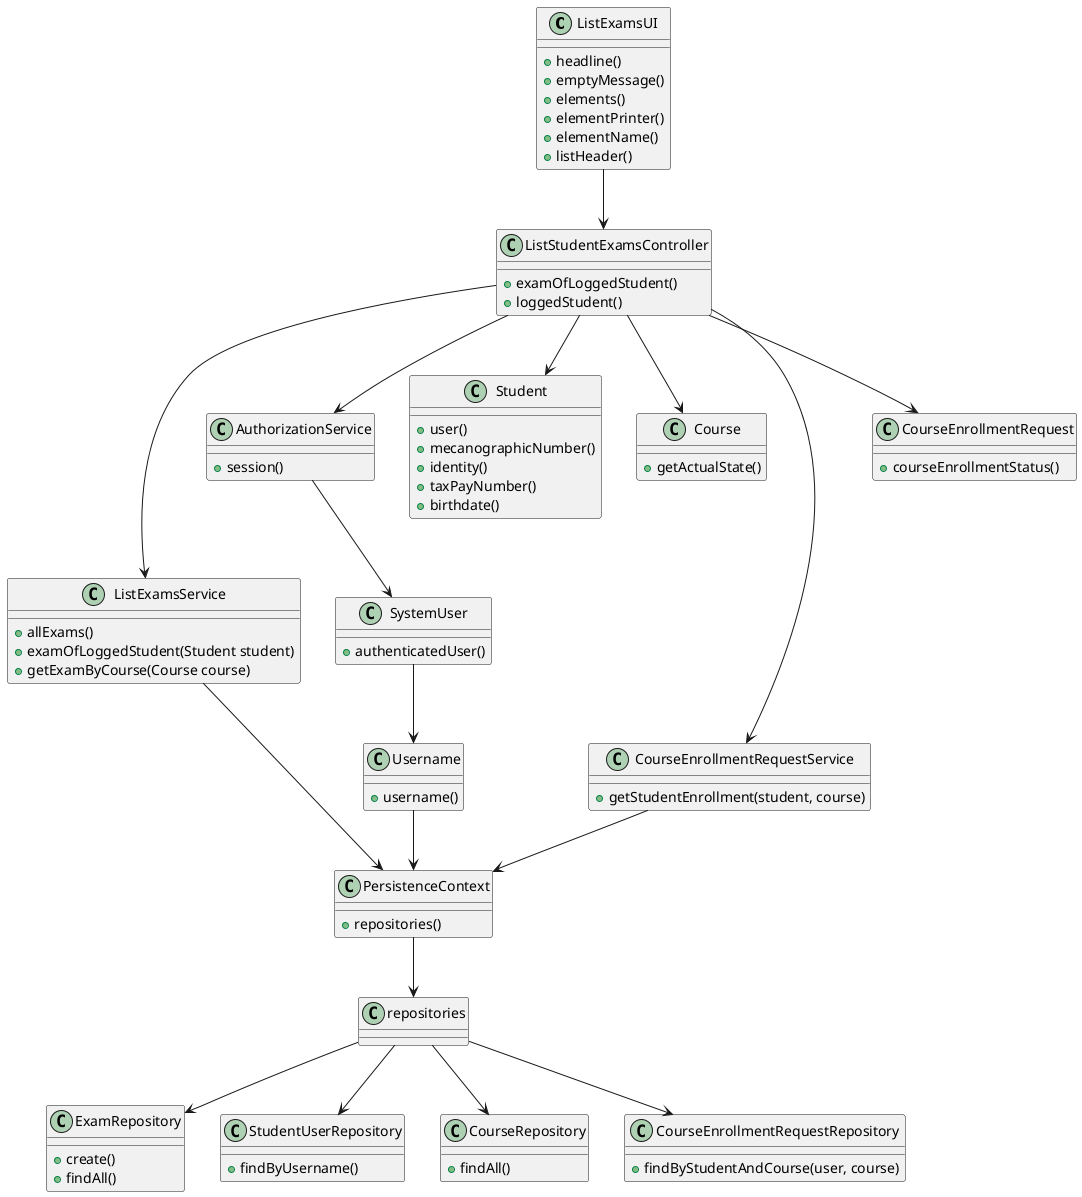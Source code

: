 @startuml

class ListExamsUI {
    +headline()
    +emptyMessage()
    +elements()
    +elementPrinter()
    +elementName()
    +listHeader()
}

class ListStudentExamsController {
    +examOfLoggedStudent()
    +loggedStudent()
}

class ListExamsService {
    +allExams()
    +examOfLoggedStudent(Student student)
    +getExamByCourse(Course course)
}

class AuthorizationService {
    +session()
}

class ExamRepository {
}

class StudentUserRepository {
    +findByUsername()
}

class SystemUser {
    +authenticatedUser()
}

class Username {
    +username()
}

class PersistenceContext {
    +repositories()
}

class ExamRepository {
    +create()
    +findAll()
}

class CourseRepository {
    +findAll()
}

class Student {
    +user()
    +mecanographicNumber()
    +identity()
    +taxPayNumber()
    +birthdate()
}

class Course {
    +getActualState()
}

class CourseEnrollmentRequestService {
    +getStudentEnrollment(student, course)
}

class CourseEnrollmentRequestRepository {
    +findByStudentAndCourse(user, course)
}

class CourseEnrollmentRequest {
    +courseEnrollmentStatus()
}


ListExamsUI --> ListStudentExamsController
ListStudentExamsController --> ListExamsService
ListStudentExamsController --> AuthorizationService
AuthorizationService --> SystemUser
SystemUser --> Username
Username --> PersistenceContext
PersistenceContext --> repositories
repositories --> ExamRepository
repositories --> StudentUserRepository
ListStudentExamsController --> Student
ListExamsService --> PersistenceContext
repositories --> CourseRepository
ListStudentExamsController --> Course
ListStudentExamsController --> CourseEnrollmentRequestService
CourseEnrollmentRequestService --> PersistenceContext
repositories --> CourseEnrollmentRequestRepository
ListStudentExamsController --> CourseEnrollmentRequest

@enduml